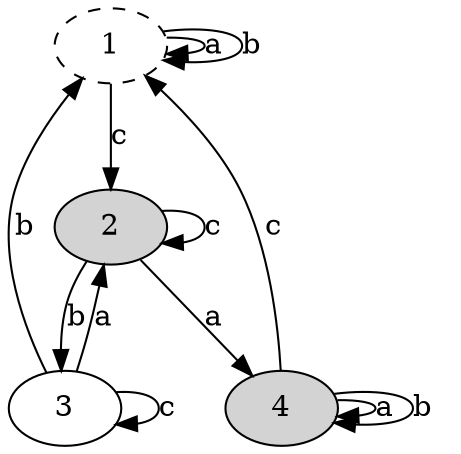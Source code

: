 digraph "" {
	1	 [style=dashed];
	1 -> 1 [key=0,
	label=a,
	weight=a];
1 -> 1 [key=1,
label=b,
weight=b];
2 [style=filled];
1 -> 2 [key=0,
label=c,
weight=c];
4 [style=filled];
4 -> 1 [key=0,
label=c,
weight=c];
4 -> 4 [key=0,
label=a,
weight=a];
4 -> 4 [key=1,
label=b,
weight=b];
2 -> 4 [key=0,
label=a,
weight=a];
2 -> 2 [key=0,
label=c,
weight=c];
2 -> 3 [key=0,
label=b,
weight=b];
3 -> 1 [key=0,
label=b,
weight=b];
3 -> 2 [key=0,
label=a,
weight=a];
3 -> 3 [key=0,
label=c,
weight=c];
}
